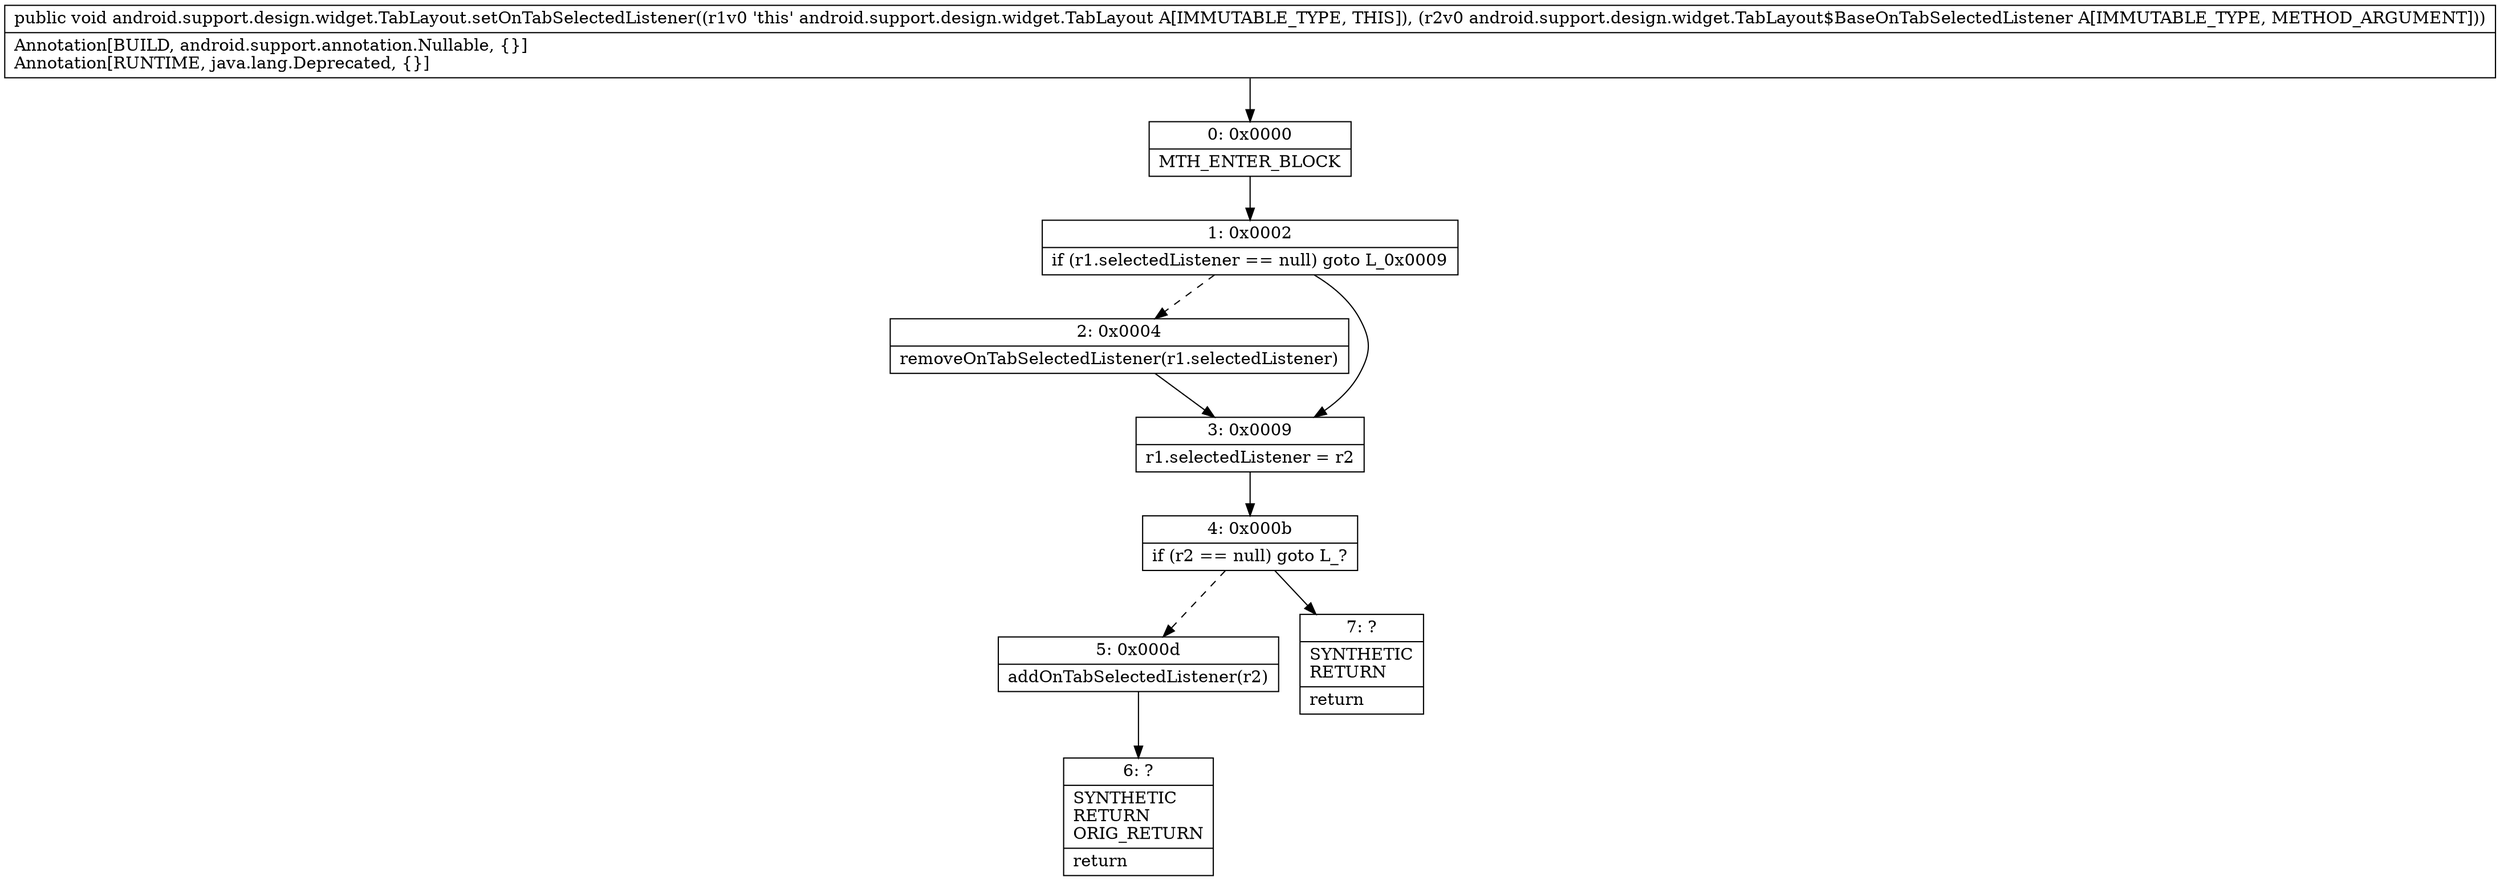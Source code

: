 digraph "CFG forandroid.support.design.widget.TabLayout.setOnTabSelectedListener(Landroid\/support\/design\/widget\/TabLayout$BaseOnTabSelectedListener;)V" {
Node_0 [shape=record,label="{0\:\ 0x0000|MTH_ENTER_BLOCK\l}"];
Node_1 [shape=record,label="{1\:\ 0x0002|if (r1.selectedListener == null) goto L_0x0009\l}"];
Node_2 [shape=record,label="{2\:\ 0x0004|removeOnTabSelectedListener(r1.selectedListener)\l}"];
Node_3 [shape=record,label="{3\:\ 0x0009|r1.selectedListener = r2\l}"];
Node_4 [shape=record,label="{4\:\ 0x000b|if (r2 == null) goto L_?\l}"];
Node_5 [shape=record,label="{5\:\ 0x000d|addOnTabSelectedListener(r2)\l}"];
Node_6 [shape=record,label="{6\:\ ?|SYNTHETIC\lRETURN\lORIG_RETURN\l|return\l}"];
Node_7 [shape=record,label="{7\:\ ?|SYNTHETIC\lRETURN\l|return\l}"];
MethodNode[shape=record,label="{public void android.support.design.widget.TabLayout.setOnTabSelectedListener((r1v0 'this' android.support.design.widget.TabLayout A[IMMUTABLE_TYPE, THIS]), (r2v0 android.support.design.widget.TabLayout$BaseOnTabSelectedListener A[IMMUTABLE_TYPE, METHOD_ARGUMENT]))  | Annotation[BUILD, android.support.annotation.Nullable, \{\}]\lAnnotation[RUNTIME, java.lang.Deprecated, \{\}]\l}"];
MethodNode -> Node_0;
Node_0 -> Node_1;
Node_1 -> Node_2[style=dashed];
Node_1 -> Node_3;
Node_2 -> Node_3;
Node_3 -> Node_4;
Node_4 -> Node_5[style=dashed];
Node_4 -> Node_7;
Node_5 -> Node_6;
}

